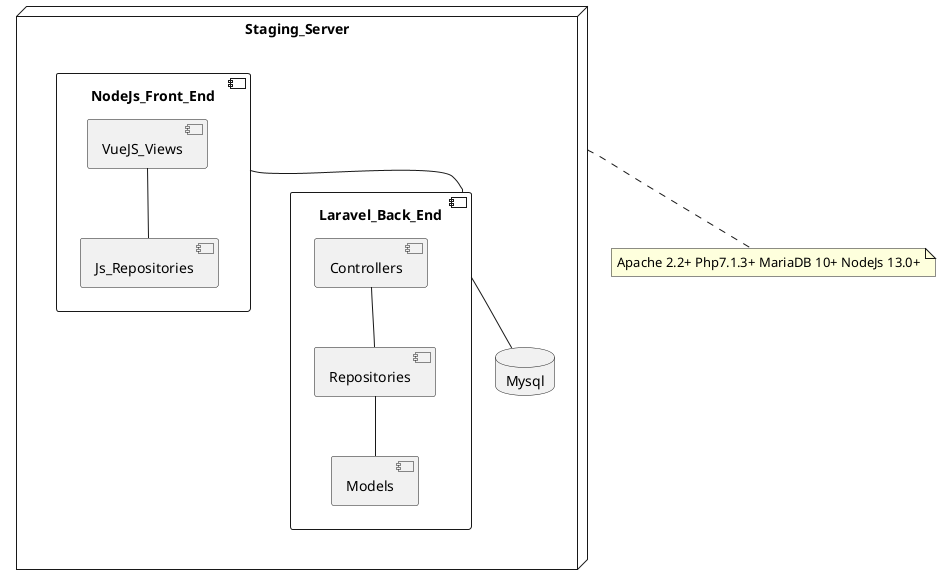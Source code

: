 @startuml  
node Staging_Server{
    component NodeJs_Front_End{
        component VueJS_Views
        component Js_Repositories
    }
    component Laravel_Back_End{
        component Controllers
        component Repositories
        component Models
    }
    database Mysql
}
NodeJs_Front_End -- Laravel_Back_End
Laravel_Back_End -- Mysql
VueJS_Views--Js_Repositories
Controllers--Repositories
Repositories--Models

note "Apache 2.2+ Php7.1.3+ MariaDB 10+ NodeJs 13.0+" as N1
Staging_Server .. N1
@enduml

